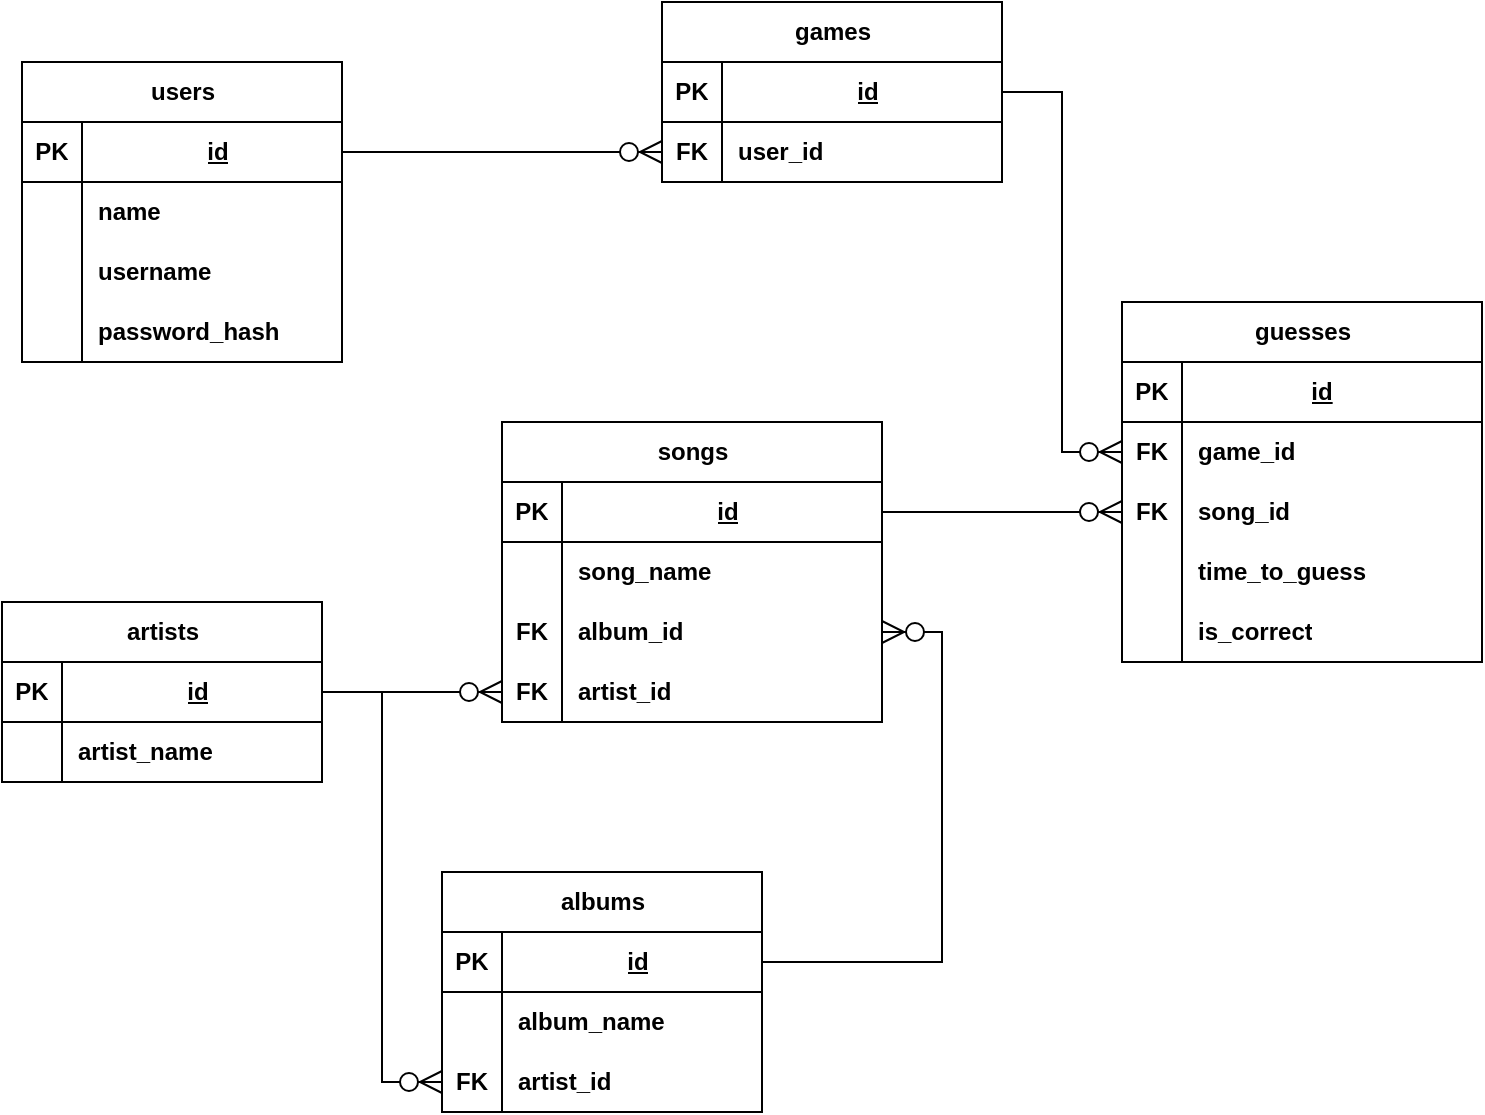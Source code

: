 <mxfile version="22.1.5" type="github">
  <diagram name="Page-1" id="K5dZZsiUMun6BPB5yfz7">
    <mxGraphModel dx="1432" dy="822" grid="1" gridSize="10" guides="1" tooltips="1" connect="1" arrows="1" fold="1" page="1" pageScale="1" pageWidth="850" pageHeight="1100" math="0" shadow="0">
      <root>
        <mxCell id="0" />
        <mxCell id="1" parent="0" />
        <mxCell id="4XKXFeqBm1KNKSsifn-L-56" value="songs" style="shape=table;startSize=30;container=1;collapsible=1;childLayout=tableLayout;fixedRows=1;rowLines=0;fontStyle=1;align=center;resizeLast=1;html=1;flipV=0;flipH=0;" vertex="1" parent="1">
          <mxGeometry x="310" y="320" width="190" height="150" as="geometry" />
        </mxCell>
        <mxCell id="4XKXFeqBm1KNKSsifn-L-57" value="" style="shape=tableRow;horizontal=0;startSize=0;swimlaneHead=0;swimlaneBody=0;fillColor=none;collapsible=0;dropTarget=0;points=[[0,0.5],[1,0.5]];portConstraint=eastwest;top=0;left=0;right=0;bottom=1;" vertex="1" parent="4XKXFeqBm1KNKSsifn-L-56">
          <mxGeometry y="30" width="190" height="30" as="geometry" />
        </mxCell>
        <mxCell id="4XKXFeqBm1KNKSsifn-L-58" value="PK" style="shape=partialRectangle;connectable=0;fillColor=none;top=0;left=0;bottom=0;right=0;fontStyle=1;overflow=hidden;whiteSpace=wrap;html=1;" vertex="1" parent="4XKXFeqBm1KNKSsifn-L-57">
          <mxGeometry width="30" height="30" as="geometry">
            <mxRectangle width="30" height="30" as="alternateBounds" />
          </mxGeometry>
        </mxCell>
        <mxCell id="4XKXFeqBm1KNKSsifn-L-59" value="id" style="shape=partialRectangle;connectable=0;fillColor=none;top=0;left=0;bottom=0;right=0;align=center;spacingLeft=6;fontStyle=5;overflow=hidden;whiteSpace=wrap;html=1;" vertex="1" parent="4XKXFeqBm1KNKSsifn-L-57">
          <mxGeometry x="30" width="160" height="30" as="geometry">
            <mxRectangle width="160" height="30" as="alternateBounds" />
          </mxGeometry>
        </mxCell>
        <mxCell id="4XKXFeqBm1KNKSsifn-L-60" value="" style="shape=tableRow;horizontal=0;startSize=0;swimlaneHead=0;swimlaneBody=0;fillColor=none;collapsible=0;dropTarget=0;points=[[0,0.5],[1,0.5]];portConstraint=eastwest;top=0;left=0;right=0;bottom=0;" vertex="1" parent="4XKXFeqBm1KNKSsifn-L-56">
          <mxGeometry y="60" width="190" height="30" as="geometry" />
        </mxCell>
        <mxCell id="4XKXFeqBm1KNKSsifn-L-61" value="" style="shape=partialRectangle;connectable=0;fillColor=none;top=0;left=0;bottom=0;right=0;editable=1;overflow=hidden;whiteSpace=wrap;html=1;" vertex="1" parent="4XKXFeqBm1KNKSsifn-L-60">
          <mxGeometry width="30" height="30" as="geometry">
            <mxRectangle width="30" height="30" as="alternateBounds" />
          </mxGeometry>
        </mxCell>
        <mxCell id="4XKXFeqBm1KNKSsifn-L-62" value="&lt;b&gt;song_name&lt;/b&gt;" style="shape=partialRectangle;connectable=0;fillColor=none;top=0;left=0;bottom=0;right=0;align=left;spacingLeft=6;overflow=hidden;whiteSpace=wrap;html=1;" vertex="1" parent="4XKXFeqBm1KNKSsifn-L-60">
          <mxGeometry x="30" width="160" height="30" as="geometry">
            <mxRectangle width="160" height="30" as="alternateBounds" />
          </mxGeometry>
        </mxCell>
        <mxCell id="4XKXFeqBm1KNKSsifn-L-66" value="" style="shape=tableRow;horizontal=0;startSize=0;swimlaneHead=0;swimlaneBody=0;fillColor=none;collapsible=0;dropTarget=0;points=[[0,0.5],[1,0.5]];portConstraint=eastwest;top=0;left=0;right=0;bottom=0;" vertex="1" parent="4XKXFeqBm1KNKSsifn-L-56">
          <mxGeometry y="90" width="190" height="30" as="geometry" />
        </mxCell>
        <mxCell id="4XKXFeqBm1KNKSsifn-L-67" value="&lt;b&gt;FK&lt;/b&gt;" style="shape=partialRectangle;connectable=0;fillColor=none;top=0;left=0;bottom=0;right=0;editable=1;overflow=hidden;whiteSpace=wrap;html=1;" vertex="1" parent="4XKXFeqBm1KNKSsifn-L-66">
          <mxGeometry width="30" height="30" as="geometry">
            <mxRectangle width="30" height="30" as="alternateBounds" />
          </mxGeometry>
        </mxCell>
        <mxCell id="4XKXFeqBm1KNKSsifn-L-68" value="&lt;b&gt;album_id&lt;/b&gt;" style="shape=partialRectangle;connectable=0;fillColor=none;top=0;left=0;bottom=0;right=0;align=left;spacingLeft=6;overflow=hidden;whiteSpace=wrap;html=1;" vertex="1" parent="4XKXFeqBm1KNKSsifn-L-66">
          <mxGeometry x="30" width="160" height="30" as="geometry">
            <mxRectangle width="160" height="30" as="alternateBounds" />
          </mxGeometry>
        </mxCell>
        <mxCell id="4XKXFeqBm1KNKSsifn-L-72" style="shape=tableRow;horizontal=0;startSize=0;swimlaneHead=0;swimlaneBody=0;fillColor=none;collapsible=0;dropTarget=0;points=[[0,0.5],[1,0.5]];portConstraint=eastwest;top=0;left=0;right=0;bottom=0;" vertex="1" parent="4XKXFeqBm1KNKSsifn-L-56">
          <mxGeometry y="120" width="190" height="30" as="geometry" />
        </mxCell>
        <mxCell id="4XKXFeqBm1KNKSsifn-L-73" value="&lt;b&gt;FK&lt;/b&gt;" style="shape=partialRectangle;connectable=0;fillColor=none;top=0;left=0;bottom=0;right=0;editable=1;overflow=hidden;whiteSpace=wrap;html=1;" vertex="1" parent="4XKXFeqBm1KNKSsifn-L-72">
          <mxGeometry width="30" height="30" as="geometry">
            <mxRectangle width="30" height="30" as="alternateBounds" />
          </mxGeometry>
        </mxCell>
        <mxCell id="4XKXFeqBm1KNKSsifn-L-74" value="&lt;b&gt;artist_id&lt;/b&gt;" style="shape=partialRectangle;connectable=0;fillColor=none;top=0;left=0;bottom=0;right=0;align=left;spacingLeft=6;overflow=hidden;whiteSpace=wrap;html=1;" vertex="1" parent="4XKXFeqBm1KNKSsifn-L-72">
          <mxGeometry x="30" width="160" height="30" as="geometry">
            <mxRectangle width="160" height="30" as="alternateBounds" />
          </mxGeometry>
        </mxCell>
        <mxCell id="hCqyl9gsuIPH7tGds2Zu-15" value="users" style="shape=table;startSize=30;container=1;collapsible=1;childLayout=tableLayout;fixedRows=1;rowLines=0;fontStyle=1;align=center;resizeLast=1;html=1;" parent="1" vertex="1">
          <mxGeometry x="70" y="140" width="160" height="150" as="geometry" />
        </mxCell>
        <mxCell id="hCqyl9gsuIPH7tGds2Zu-16" value="" style="shape=tableRow;horizontal=0;startSize=0;swimlaneHead=0;swimlaneBody=0;fillColor=none;collapsible=0;dropTarget=0;points=[[0,0.5],[1,0.5]];portConstraint=eastwest;top=0;left=0;right=0;bottom=1;" parent="hCqyl9gsuIPH7tGds2Zu-15" vertex="1">
          <mxGeometry y="30" width="160" height="30" as="geometry" />
        </mxCell>
        <mxCell id="hCqyl9gsuIPH7tGds2Zu-17" value="PK" style="shape=partialRectangle;connectable=0;fillColor=none;top=0;left=0;bottom=0;right=0;fontStyle=1;overflow=hidden;whiteSpace=wrap;html=1;" parent="hCqyl9gsuIPH7tGds2Zu-16" vertex="1">
          <mxGeometry width="30" height="30" as="geometry">
            <mxRectangle width="30" height="30" as="alternateBounds" />
          </mxGeometry>
        </mxCell>
        <mxCell id="hCqyl9gsuIPH7tGds2Zu-18" value="id" style="shape=partialRectangle;connectable=0;fillColor=none;top=0;left=0;bottom=0;right=0;align=center;spacingLeft=6;fontStyle=5;overflow=hidden;whiteSpace=wrap;html=1;" parent="hCqyl9gsuIPH7tGds2Zu-16" vertex="1">
          <mxGeometry x="30" width="130" height="30" as="geometry">
            <mxRectangle width="130" height="30" as="alternateBounds" />
          </mxGeometry>
        </mxCell>
        <mxCell id="hCqyl9gsuIPH7tGds2Zu-19" value="" style="shape=tableRow;horizontal=0;startSize=0;swimlaneHead=0;swimlaneBody=0;fillColor=none;collapsible=0;dropTarget=0;points=[[0,0.5],[1,0.5]];portConstraint=eastwest;top=0;left=0;right=0;bottom=0;" parent="hCqyl9gsuIPH7tGds2Zu-15" vertex="1">
          <mxGeometry y="60" width="160" height="30" as="geometry" />
        </mxCell>
        <mxCell id="hCqyl9gsuIPH7tGds2Zu-20" value="" style="shape=partialRectangle;connectable=0;fillColor=none;top=0;left=0;bottom=0;right=0;editable=1;overflow=hidden;whiteSpace=wrap;html=1;" parent="hCqyl9gsuIPH7tGds2Zu-19" vertex="1">
          <mxGeometry width="30" height="30" as="geometry">
            <mxRectangle width="30" height="30" as="alternateBounds" />
          </mxGeometry>
        </mxCell>
        <mxCell id="hCqyl9gsuIPH7tGds2Zu-21" value="&lt;b&gt;name&lt;/b&gt;" style="shape=partialRectangle;connectable=0;fillColor=none;top=0;left=0;bottom=0;right=0;align=left;spacingLeft=6;overflow=hidden;whiteSpace=wrap;html=1;" parent="hCqyl9gsuIPH7tGds2Zu-19" vertex="1">
          <mxGeometry x="30" width="130" height="30" as="geometry">
            <mxRectangle width="130" height="30" as="alternateBounds" />
          </mxGeometry>
        </mxCell>
        <mxCell id="hCqyl9gsuIPH7tGds2Zu-22" value="" style="shape=tableRow;horizontal=0;startSize=0;swimlaneHead=0;swimlaneBody=0;fillColor=none;collapsible=0;dropTarget=0;points=[[0,0.5],[1,0.5]];portConstraint=eastwest;top=0;left=0;right=0;bottom=0;" parent="hCqyl9gsuIPH7tGds2Zu-15" vertex="1">
          <mxGeometry y="90" width="160" height="30" as="geometry" />
        </mxCell>
        <mxCell id="hCqyl9gsuIPH7tGds2Zu-23" value="" style="shape=partialRectangle;connectable=0;fillColor=none;top=0;left=0;bottom=0;right=0;editable=1;overflow=hidden;whiteSpace=wrap;html=1;" parent="hCqyl9gsuIPH7tGds2Zu-22" vertex="1">
          <mxGeometry width="30" height="30" as="geometry">
            <mxRectangle width="30" height="30" as="alternateBounds" />
          </mxGeometry>
        </mxCell>
        <mxCell id="hCqyl9gsuIPH7tGds2Zu-24" value="&lt;b&gt;username&lt;/b&gt;" style="shape=partialRectangle;connectable=0;fillColor=none;top=0;left=0;bottom=0;right=0;align=left;spacingLeft=6;overflow=hidden;whiteSpace=wrap;html=1;" parent="hCqyl9gsuIPH7tGds2Zu-22" vertex="1">
          <mxGeometry x="30" width="130" height="30" as="geometry">
            <mxRectangle width="130" height="30" as="alternateBounds" />
          </mxGeometry>
        </mxCell>
        <mxCell id="hCqyl9gsuIPH7tGds2Zu-25" value="" style="shape=tableRow;horizontal=0;startSize=0;swimlaneHead=0;swimlaneBody=0;fillColor=none;collapsible=0;dropTarget=0;points=[[0,0.5],[1,0.5]];portConstraint=eastwest;top=0;left=0;right=0;bottom=0;" parent="hCqyl9gsuIPH7tGds2Zu-15" vertex="1">
          <mxGeometry y="120" width="160" height="30" as="geometry" />
        </mxCell>
        <mxCell id="hCqyl9gsuIPH7tGds2Zu-26" value="" style="shape=partialRectangle;connectable=0;fillColor=none;top=0;left=0;bottom=0;right=0;editable=1;overflow=hidden;whiteSpace=wrap;html=1;" parent="hCqyl9gsuIPH7tGds2Zu-25" vertex="1">
          <mxGeometry width="30" height="30" as="geometry">
            <mxRectangle width="30" height="30" as="alternateBounds" />
          </mxGeometry>
        </mxCell>
        <mxCell id="hCqyl9gsuIPH7tGds2Zu-27" value="&lt;b&gt;password_hash&lt;/b&gt;" style="shape=partialRectangle;connectable=0;fillColor=none;top=0;left=0;bottom=0;right=0;align=left;spacingLeft=6;overflow=hidden;whiteSpace=wrap;html=1;" parent="hCqyl9gsuIPH7tGds2Zu-25" vertex="1">
          <mxGeometry x="30" width="130" height="30" as="geometry">
            <mxRectangle width="130" height="30" as="alternateBounds" />
          </mxGeometry>
        </mxCell>
        <mxCell id="hCqyl9gsuIPH7tGds2Zu-29" value="games" style="shape=table;startSize=30;container=1;collapsible=1;childLayout=tableLayout;fixedRows=1;rowLines=0;fontStyle=1;align=center;resizeLast=1;html=1;" parent="1" vertex="1">
          <mxGeometry x="390" y="110" width="170" height="90" as="geometry" />
        </mxCell>
        <mxCell id="hCqyl9gsuIPH7tGds2Zu-30" value="" style="shape=tableRow;horizontal=0;startSize=0;swimlaneHead=0;swimlaneBody=0;fillColor=none;collapsible=0;dropTarget=0;points=[[0,0.5],[1,0.5]];portConstraint=eastwest;top=0;left=0;right=0;bottom=1;" parent="hCqyl9gsuIPH7tGds2Zu-29" vertex="1">
          <mxGeometry y="30" width="170" height="30" as="geometry" />
        </mxCell>
        <mxCell id="hCqyl9gsuIPH7tGds2Zu-31" value="PK" style="shape=partialRectangle;connectable=0;fillColor=none;top=0;left=0;bottom=0;right=0;fontStyle=1;overflow=hidden;whiteSpace=wrap;html=1;" parent="hCqyl9gsuIPH7tGds2Zu-30" vertex="1">
          <mxGeometry width="30" height="30" as="geometry">
            <mxRectangle width="30" height="30" as="alternateBounds" />
          </mxGeometry>
        </mxCell>
        <mxCell id="hCqyl9gsuIPH7tGds2Zu-32" value="id" style="shape=partialRectangle;connectable=0;fillColor=none;top=0;left=0;bottom=0;right=0;align=center;spacingLeft=6;fontStyle=5;overflow=hidden;whiteSpace=wrap;html=1;" parent="hCqyl9gsuIPH7tGds2Zu-30" vertex="1">
          <mxGeometry x="30" width="140" height="30" as="geometry">
            <mxRectangle width="140" height="30" as="alternateBounds" />
          </mxGeometry>
        </mxCell>
        <mxCell id="hCqyl9gsuIPH7tGds2Zu-85" value="" style="shape=tableRow;horizontal=0;startSize=0;swimlaneHead=0;swimlaneBody=0;fillColor=none;collapsible=0;dropTarget=0;points=[[0,0.5],[1,0.5]];portConstraint=eastwest;top=0;left=0;right=0;bottom=0;" parent="hCqyl9gsuIPH7tGds2Zu-29" vertex="1">
          <mxGeometry y="60" width="170" height="30" as="geometry" />
        </mxCell>
        <mxCell id="hCqyl9gsuIPH7tGds2Zu-86" value="&lt;b&gt;FK&lt;/b&gt;" style="shape=partialRectangle;connectable=0;fillColor=none;top=0;left=0;bottom=0;right=0;editable=1;overflow=hidden;whiteSpace=wrap;html=1;" parent="hCqyl9gsuIPH7tGds2Zu-85" vertex="1">
          <mxGeometry width="30" height="30" as="geometry">
            <mxRectangle width="30" height="30" as="alternateBounds" />
          </mxGeometry>
        </mxCell>
        <mxCell id="hCqyl9gsuIPH7tGds2Zu-87" value="&lt;b&gt;user_id&lt;/b&gt;" style="shape=partialRectangle;connectable=0;fillColor=none;top=0;left=0;bottom=0;right=0;align=left;spacingLeft=6;overflow=hidden;whiteSpace=wrap;html=1;" parent="hCqyl9gsuIPH7tGds2Zu-85" vertex="1">
          <mxGeometry x="30" width="140" height="30" as="geometry">
            <mxRectangle width="140" height="30" as="alternateBounds" />
          </mxGeometry>
        </mxCell>
        <mxCell id="4XKXFeqBm1KNKSsifn-L-15" value="artists" style="shape=table;startSize=30;container=1;collapsible=1;childLayout=tableLayout;fixedRows=1;rowLines=0;fontStyle=1;align=center;resizeLast=1;html=1;" vertex="1" parent="1">
          <mxGeometry x="60" y="410" width="160" height="90" as="geometry" />
        </mxCell>
        <mxCell id="4XKXFeqBm1KNKSsifn-L-16" value="" style="shape=tableRow;horizontal=0;startSize=0;swimlaneHead=0;swimlaneBody=0;fillColor=none;collapsible=0;dropTarget=0;points=[[0,0.5],[1,0.5]];portConstraint=eastwest;top=0;left=0;right=0;bottom=1;" vertex="1" parent="4XKXFeqBm1KNKSsifn-L-15">
          <mxGeometry y="30" width="160" height="30" as="geometry" />
        </mxCell>
        <mxCell id="4XKXFeqBm1KNKSsifn-L-17" value="PK" style="shape=partialRectangle;connectable=0;fillColor=none;top=0;left=0;bottom=0;right=0;fontStyle=1;overflow=hidden;whiteSpace=wrap;html=1;" vertex="1" parent="4XKXFeqBm1KNKSsifn-L-16">
          <mxGeometry width="30" height="30" as="geometry">
            <mxRectangle width="30" height="30" as="alternateBounds" />
          </mxGeometry>
        </mxCell>
        <mxCell id="4XKXFeqBm1KNKSsifn-L-18" value="id" style="shape=partialRectangle;connectable=0;fillColor=none;top=0;left=0;bottom=0;right=0;align=center;spacingLeft=6;fontStyle=5;overflow=hidden;whiteSpace=wrap;html=1;" vertex="1" parent="4XKXFeqBm1KNKSsifn-L-16">
          <mxGeometry x="30" width="130" height="30" as="geometry">
            <mxRectangle width="130" height="30" as="alternateBounds" />
          </mxGeometry>
        </mxCell>
        <mxCell id="4XKXFeqBm1KNKSsifn-L-19" value="" style="shape=tableRow;horizontal=0;startSize=0;swimlaneHead=0;swimlaneBody=0;fillColor=none;collapsible=0;dropTarget=0;points=[[0,0.5],[1,0.5]];portConstraint=eastwest;top=0;left=0;right=0;bottom=0;" vertex="1" parent="4XKXFeqBm1KNKSsifn-L-15">
          <mxGeometry y="60" width="160" height="30" as="geometry" />
        </mxCell>
        <mxCell id="4XKXFeqBm1KNKSsifn-L-20" value="" style="shape=partialRectangle;connectable=0;fillColor=none;top=0;left=0;bottom=0;right=0;editable=1;overflow=hidden;whiteSpace=wrap;html=1;" vertex="1" parent="4XKXFeqBm1KNKSsifn-L-19">
          <mxGeometry width="30" height="30" as="geometry">
            <mxRectangle width="30" height="30" as="alternateBounds" />
          </mxGeometry>
        </mxCell>
        <mxCell id="4XKXFeqBm1KNKSsifn-L-21" value="&lt;b&gt;artist_name&lt;/b&gt;" style="shape=partialRectangle;connectable=0;fillColor=none;top=0;left=0;bottom=0;right=0;align=left;spacingLeft=6;overflow=hidden;whiteSpace=wrap;html=1;" vertex="1" parent="4XKXFeqBm1KNKSsifn-L-19">
          <mxGeometry x="30" width="130" height="30" as="geometry">
            <mxRectangle width="130" height="30" as="alternateBounds" />
          </mxGeometry>
        </mxCell>
        <mxCell id="4XKXFeqBm1KNKSsifn-L-42" value="albums" style="shape=table;startSize=30;container=1;collapsible=1;childLayout=tableLayout;fixedRows=1;rowLines=0;fontStyle=1;align=center;resizeLast=1;html=1;" vertex="1" parent="1">
          <mxGeometry x="280" y="545" width="160" height="120" as="geometry" />
        </mxCell>
        <mxCell id="4XKXFeqBm1KNKSsifn-L-43" value="" style="shape=tableRow;horizontal=0;startSize=0;swimlaneHead=0;swimlaneBody=0;fillColor=none;collapsible=0;dropTarget=0;points=[[0,0.5],[1,0.5]];portConstraint=eastwest;top=0;left=0;right=0;bottom=1;" vertex="1" parent="4XKXFeqBm1KNKSsifn-L-42">
          <mxGeometry y="30" width="160" height="30" as="geometry" />
        </mxCell>
        <mxCell id="4XKXFeqBm1KNKSsifn-L-44" value="PK" style="shape=partialRectangle;connectable=0;fillColor=none;top=0;left=0;bottom=0;right=0;fontStyle=1;overflow=hidden;whiteSpace=wrap;html=1;" vertex="1" parent="4XKXFeqBm1KNKSsifn-L-43">
          <mxGeometry width="30" height="30" as="geometry">
            <mxRectangle width="30" height="30" as="alternateBounds" />
          </mxGeometry>
        </mxCell>
        <mxCell id="4XKXFeqBm1KNKSsifn-L-45" value="id" style="shape=partialRectangle;connectable=0;fillColor=none;top=0;left=0;bottom=0;right=0;align=center;spacingLeft=6;fontStyle=5;overflow=hidden;whiteSpace=wrap;html=1;" vertex="1" parent="4XKXFeqBm1KNKSsifn-L-43">
          <mxGeometry x="30" width="130" height="30" as="geometry">
            <mxRectangle width="130" height="30" as="alternateBounds" />
          </mxGeometry>
        </mxCell>
        <mxCell id="4XKXFeqBm1KNKSsifn-L-46" value="" style="shape=tableRow;horizontal=0;startSize=0;swimlaneHead=0;swimlaneBody=0;fillColor=none;collapsible=0;dropTarget=0;points=[[0,0.5],[1,0.5]];portConstraint=eastwest;top=0;left=0;right=0;bottom=0;" vertex="1" parent="4XKXFeqBm1KNKSsifn-L-42">
          <mxGeometry y="60" width="160" height="30" as="geometry" />
        </mxCell>
        <mxCell id="4XKXFeqBm1KNKSsifn-L-47" value="" style="shape=partialRectangle;connectable=0;fillColor=none;top=0;left=0;bottom=0;right=0;editable=1;overflow=hidden;whiteSpace=wrap;html=1;" vertex="1" parent="4XKXFeqBm1KNKSsifn-L-46">
          <mxGeometry width="30" height="30" as="geometry">
            <mxRectangle width="30" height="30" as="alternateBounds" />
          </mxGeometry>
        </mxCell>
        <mxCell id="4XKXFeqBm1KNKSsifn-L-48" value="&lt;b&gt;album_name&lt;/b&gt;" style="shape=partialRectangle;connectable=0;fillColor=none;top=0;left=0;bottom=0;right=0;align=left;spacingLeft=6;overflow=hidden;whiteSpace=wrap;html=1;" vertex="1" parent="4XKXFeqBm1KNKSsifn-L-46">
          <mxGeometry x="30" width="130" height="30" as="geometry">
            <mxRectangle width="130" height="30" as="alternateBounds" />
          </mxGeometry>
        </mxCell>
        <mxCell id="4XKXFeqBm1KNKSsifn-L-49" value="" style="shape=tableRow;horizontal=0;startSize=0;swimlaneHead=0;swimlaneBody=0;fillColor=none;collapsible=0;dropTarget=0;points=[[0,0.5],[1,0.5]];portConstraint=eastwest;top=0;left=0;right=0;bottom=0;" vertex="1" parent="4XKXFeqBm1KNKSsifn-L-42">
          <mxGeometry y="90" width="160" height="30" as="geometry" />
        </mxCell>
        <mxCell id="4XKXFeqBm1KNKSsifn-L-50" value="&lt;b&gt;FK&lt;/b&gt;" style="shape=partialRectangle;connectable=0;fillColor=none;top=0;left=0;bottom=0;right=0;editable=1;overflow=hidden;whiteSpace=wrap;html=1;" vertex="1" parent="4XKXFeqBm1KNKSsifn-L-49">
          <mxGeometry width="30" height="30" as="geometry">
            <mxRectangle width="30" height="30" as="alternateBounds" />
          </mxGeometry>
        </mxCell>
        <mxCell id="4XKXFeqBm1KNKSsifn-L-51" value="&lt;b&gt;artist_id&lt;/b&gt;" style="shape=partialRectangle;connectable=0;fillColor=none;top=0;left=0;bottom=0;right=0;align=left;spacingLeft=6;overflow=hidden;whiteSpace=wrap;html=1;" vertex="1" parent="4XKXFeqBm1KNKSsifn-L-49">
          <mxGeometry x="30" width="130" height="30" as="geometry">
            <mxRectangle width="130" height="30" as="alternateBounds" />
          </mxGeometry>
        </mxCell>
        <mxCell id="4XKXFeqBm1KNKSsifn-L-88" value="guesses" style="shape=table;startSize=30;container=1;collapsible=1;childLayout=tableLayout;fixedRows=1;rowLines=0;fontStyle=1;align=center;resizeLast=1;html=1;" vertex="1" parent="1">
          <mxGeometry x="620" y="260" width="180" height="180" as="geometry" />
        </mxCell>
        <mxCell id="4XKXFeqBm1KNKSsifn-L-89" value="" style="shape=tableRow;horizontal=0;startSize=0;swimlaneHead=0;swimlaneBody=0;fillColor=none;collapsible=0;dropTarget=0;points=[[0,0.5],[1,0.5]];portConstraint=eastwest;top=0;left=0;right=0;bottom=1;" vertex="1" parent="4XKXFeqBm1KNKSsifn-L-88">
          <mxGeometry y="30" width="180" height="30" as="geometry" />
        </mxCell>
        <mxCell id="4XKXFeqBm1KNKSsifn-L-90" value="PK" style="shape=partialRectangle;connectable=0;fillColor=none;top=0;left=0;bottom=0;right=0;fontStyle=1;overflow=hidden;whiteSpace=wrap;html=1;" vertex="1" parent="4XKXFeqBm1KNKSsifn-L-89">
          <mxGeometry width="30" height="30" as="geometry">
            <mxRectangle width="30" height="30" as="alternateBounds" />
          </mxGeometry>
        </mxCell>
        <mxCell id="4XKXFeqBm1KNKSsifn-L-91" value="id&lt;span style=&quot;white-space: pre;&quot;&gt;&#x9;&lt;/span&gt;" style="shape=partialRectangle;connectable=0;fillColor=none;top=0;left=0;bottom=0;right=0;align=center;spacingLeft=6;fontStyle=5;overflow=hidden;whiteSpace=wrap;html=1;" vertex="1" parent="4XKXFeqBm1KNKSsifn-L-89">
          <mxGeometry x="30" width="150" height="30" as="geometry">
            <mxRectangle width="150" height="30" as="alternateBounds" />
          </mxGeometry>
        </mxCell>
        <mxCell id="4XKXFeqBm1KNKSsifn-L-92" value="" style="shape=tableRow;horizontal=0;startSize=0;swimlaneHead=0;swimlaneBody=0;fillColor=none;collapsible=0;dropTarget=0;points=[[0,0.5],[1,0.5]];portConstraint=eastwest;top=0;left=0;right=0;bottom=0;" vertex="1" parent="4XKXFeqBm1KNKSsifn-L-88">
          <mxGeometry y="60" width="180" height="30" as="geometry" />
        </mxCell>
        <mxCell id="4XKXFeqBm1KNKSsifn-L-93" value="&lt;b&gt;FK&lt;/b&gt;" style="shape=partialRectangle;connectable=0;fillColor=none;top=0;left=0;bottom=0;right=0;editable=1;overflow=hidden;whiteSpace=wrap;html=1;" vertex="1" parent="4XKXFeqBm1KNKSsifn-L-92">
          <mxGeometry width="30" height="30" as="geometry">
            <mxRectangle width="30" height="30" as="alternateBounds" />
          </mxGeometry>
        </mxCell>
        <mxCell id="4XKXFeqBm1KNKSsifn-L-94" value="&lt;b&gt;game_id&lt;/b&gt;" style="shape=partialRectangle;connectable=0;fillColor=none;top=0;left=0;bottom=0;right=0;align=left;spacingLeft=6;overflow=hidden;whiteSpace=wrap;html=1;" vertex="1" parent="4XKXFeqBm1KNKSsifn-L-92">
          <mxGeometry x="30" width="150" height="30" as="geometry">
            <mxRectangle width="150" height="30" as="alternateBounds" />
          </mxGeometry>
        </mxCell>
        <mxCell id="4XKXFeqBm1KNKSsifn-L-95" value="" style="shape=tableRow;horizontal=0;startSize=0;swimlaneHead=0;swimlaneBody=0;fillColor=none;collapsible=0;dropTarget=0;points=[[0,0.5],[1,0.5]];portConstraint=eastwest;top=0;left=0;right=0;bottom=0;" vertex="1" parent="4XKXFeqBm1KNKSsifn-L-88">
          <mxGeometry y="90" width="180" height="30" as="geometry" />
        </mxCell>
        <mxCell id="4XKXFeqBm1KNKSsifn-L-96" value="&lt;b&gt;FK&lt;/b&gt;" style="shape=partialRectangle;connectable=0;fillColor=none;top=0;left=0;bottom=0;right=0;editable=1;overflow=hidden;whiteSpace=wrap;html=1;" vertex="1" parent="4XKXFeqBm1KNKSsifn-L-95">
          <mxGeometry width="30" height="30" as="geometry">
            <mxRectangle width="30" height="30" as="alternateBounds" />
          </mxGeometry>
        </mxCell>
        <mxCell id="4XKXFeqBm1KNKSsifn-L-97" value="&lt;b&gt;song_id&lt;/b&gt;" style="shape=partialRectangle;connectable=0;fillColor=none;top=0;left=0;bottom=0;right=0;align=left;spacingLeft=6;overflow=hidden;whiteSpace=wrap;html=1;" vertex="1" parent="4XKXFeqBm1KNKSsifn-L-95">
          <mxGeometry x="30" width="150" height="30" as="geometry">
            <mxRectangle width="150" height="30" as="alternateBounds" />
          </mxGeometry>
        </mxCell>
        <mxCell id="4XKXFeqBm1KNKSsifn-L-98" value="" style="shape=tableRow;horizontal=0;startSize=0;swimlaneHead=0;swimlaneBody=0;fillColor=none;collapsible=0;dropTarget=0;points=[[0,0.5],[1,0.5]];portConstraint=eastwest;top=0;left=0;right=0;bottom=0;" vertex="1" parent="4XKXFeqBm1KNKSsifn-L-88">
          <mxGeometry y="120" width="180" height="30" as="geometry" />
        </mxCell>
        <mxCell id="4XKXFeqBm1KNKSsifn-L-99" value="" style="shape=partialRectangle;connectable=0;fillColor=none;top=0;left=0;bottom=0;right=0;editable=1;overflow=hidden;whiteSpace=wrap;html=1;" vertex="1" parent="4XKXFeqBm1KNKSsifn-L-98">
          <mxGeometry width="30" height="30" as="geometry">
            <mxRectangle width="30" height="30" as="alternateBounds" />
          </mxGeometry>
        </mxCell>
        <mxCell id="4XKXFeqBm1KNKSsifn-L-100" value="&lt;b&gt;time_to_guess&lt;/b&gt;" style="shape=partialRectangle;connectable=0;fillColor=none;top=0;left=0;bottom=0;right=0;align=left;spacingLeft=6;overflow=hidden;whiteSpace=wrap;html=1;" vertex="1" parent="4XKXFeqBm1KNKSsifn-L-98">
          <mxGeometry x="30" width="150" height="30" as="geometry">
            <mxRectangle width="150" height="30" as="alternateBounds" />
          </mxGeometry>
        </mxCell>
        <mxCell id="4XKXFeqBm1KNKSsifn-L-101" style="shape=tableRow;horizontal=0;startSize=0;swimlaneHead=0;swimlaneBody=0;fillColor=none;collapsible=0;dropTarget=0;points=[[0,0.5],[1,0.5]];portConstraint=eastwest;top=0;left=0;right=0;bottom=0;" vertex="1" parent="4XKXFeqBm1KNKSsifn-L-88">
          <mxGeometry y="150" width="180" height="30" as="geometry" />
        </mxCell>
        <mxCell id="4XKXFeqBm1KNKSsifn-L-102" style="shape=partialRectangle;connectable=0;fillColor=none;top=0;left=0;bottom=0;right=0;editable=1;overflow=hidden;whiteSpace=wrap;html=1;" vertex="1" parent="4XKXFeqBm1KNKSsifn-L-101">
          <mxGeometry width="30" height="30" as="geometry">
            <mxRectangle width="30" height="30" as="alternateBounds" />
          </mxGeometry>
        </mxCell>
        <mxCell id="4XKXFeqBm1KNKSsifn-L-103" value="&lt;b&gt;is_correct&lt;/b&gt;" style="shape=partialRectangle;connectable=0;fillColor=none;top=0;left=0;bottom=0;right=0;align=left;spacingLeft=6;overflow=hidden;whiteSpace=wrap;html=1;" vertex="1" parent="4XKXFeqBm1KNKSsifn-L-101">
          <mxGeometry x="30" width="150" height="30" as="geometry">
            <mxRectangle width="150" height="30" as="alternateBounds" />
          </mxGeometry>
        </mxCell>
        <mxCell id="4XKXFeqBm1KNKSsifn-L-104" value="" style="edgeStyle=entityRelationEdgeStyle;fontSize=12;html=1;endArrow=ERzeroToMany;endFill=1;rounded=0;exitX=1;exitY=0.5;exitDx=0;exitDy=0;endSize=9;" edge="1" parent="1" source="hCqyl9gsuIPH7tGds2Zu-16" target="hCqyl9gsuIPH7tGds2Zu-85">
          <mxGeometry width="100" height="100" relative="1" as="geometry">
            <mxPoint x="450" y="390" as="sourcePoint" />
            <mxPoint x="550" y="290" as="targetPoint" />
          </mxGeometry>
        </mxCell>
        <mxCell id="4XKXFeqBm1KNKSsifn-L-105" value="" style="edgeStyle=entityRelationEdgeStyle;fontSize=12;html=1;endArrow=ERzeroToMany;endFill=1;rounded=0;endSize=9;" edge="1" parent="1" source="hCqyl9gsuIPH7tGds2Zu-30" target="4XKXFeqBm1KNKSsifn-L-92">
          <mxGeometry width="100" height="100" relative="1" as="geometry">
            <mxPoint x="450" y="390" as="sourcePoint" />
            <mxPoint x="550" y="290" as="targetPoint" />
          </mxGeometry>
        </mxCell>
        <mxCell id="4XKXFeqBm1KNKSsifn-L-107" value="" style="edgeStyle=entityRelationEdgeStyle;fontSize=12;html=1;endArrow=ERzeroToMany;endFill=1;rounded=0;endSize=9;" edge="1" parent="1" source="4XKXFeqBm1KNKSsifn-L-16" target="4XKXFeqBm1KNKSsifn-L-49">
          <mxGeometry width="100" height="100" relative="1" as="geometry">
            <mxPoint x="-30" y="440" as="sourcePoint" />
            <mxPoint x="90" y="265" as="targetPoint" />
            <Array as="points">
              <mxPoint x="220" y="570" />
              <mxPoint x="190" y="540" />
              <mxPoint x="210" y="530" />
            </Array>
          </mxGeometry>
        </mxCell>
        <mxCell id="4XKXFeqBm1KNKSsifn-L-108" value="" style="edgeStyle=entityRelationEdgeStyle;fontSize=12;html=1;endArrow=ERzeroToMany;endFill=1;rounded=0;endSize=9;" edge="1" parent="1" source="4XKXFeqBm1KNKSsifn-L-43" target="4XKXFeqBm1KNKSsifn-L-66">
          <mxGeometry width="100" height="100" relative="1" as="geometry">
            <mxPoint x="420" y="395" as="sourcePoint" />
            <mxPoint x="520" y="295" as="targetPoint" />
          </mxGeometry>
        </mxCell>
        <mxCell id="4XKXFeqBm1KNKSsifn-L-109" value="" style="edgeStyle=entityRelationEdgeStyle;fontSize=12;html=1;endArrow=ERzeroToMany;endFill=1;rounded=0;endSize=9;" edge="1" parent="1" source="4XKXFeqBm1KNKSsifn-L-16" target="4XKXFeqBm1KNKSsifn-L-72">
          <mxGeometry width="100" height="100" relative="1" as="geometry">
            <mxPoint x="220" y="420" as="sourcePoint" />
            <mxPoint x="220" y="640" as="targetPoint" />
          </mxGeometry>
        </mxCell>
        <mxCell id="4XKXFeqBm1KNKSsifn-L-111" value="" style="edgeStyle=entityRelationEdgeStyle;fontSize=12;html=1;endArrow=ERzeroToMany;endFill=1;rounded=0;endSize=9;" edge="1" parent="1" source="4XKXFeqBm1KNKSsifn-L-57" target="4XKXFeqBm1KNKSsifn-L-95">
          <mxGeometry width="100" height="100" relative="1" as="geometry">
            <mxPoint x="580" y="470" as="sourcePoint" />
            <mxPoint x="590" y="740" as="targetPoint" />
          </mxGeometry>
        </mxCell>
      </root>
    </mxGraphModel>
  </diagram>
</mxfile>
